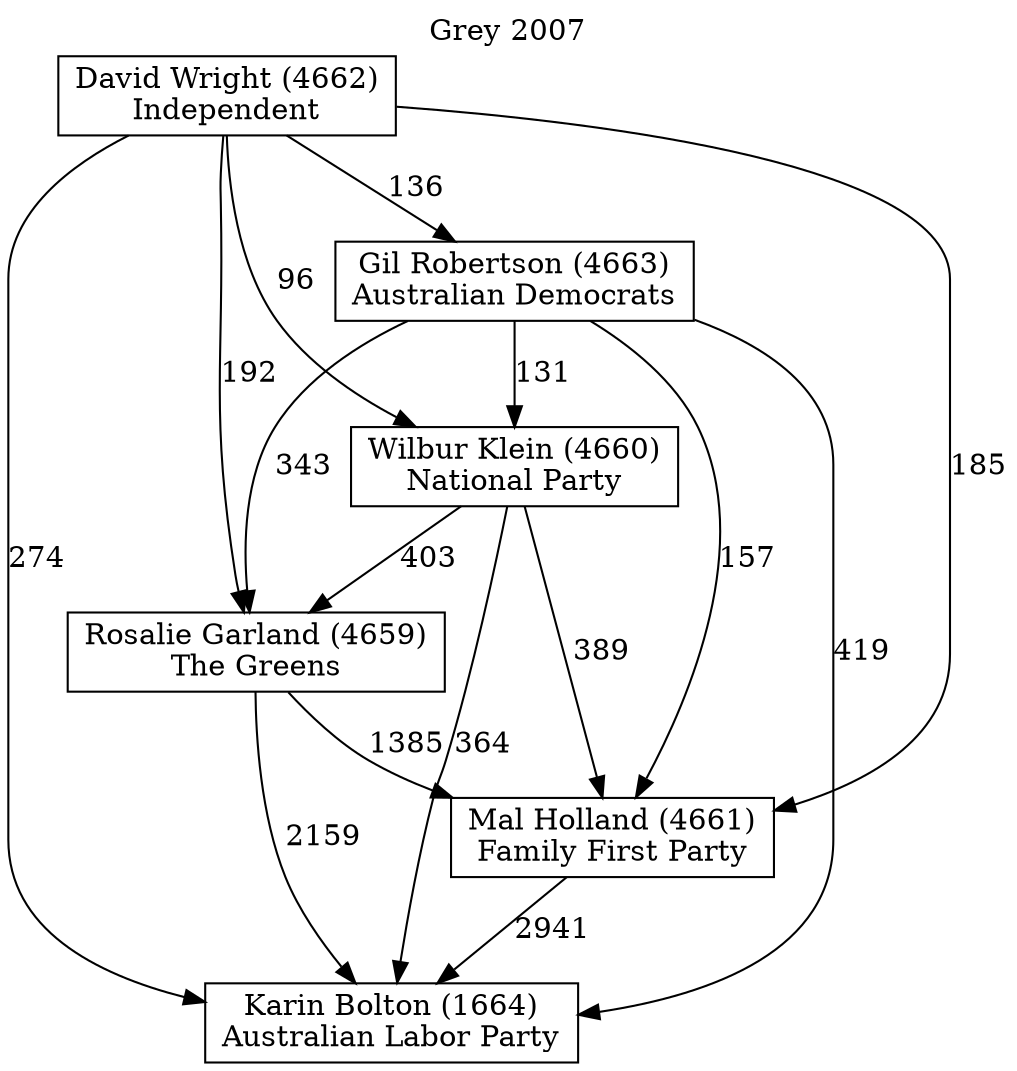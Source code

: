 // House preference flow
digraph "Karin Bolton (1664)_Grey_2007" {
	graph [label="Grey 2007" labelloc=t mclimit=10]
	node [shape=box]
	"Karin Bolton (1664)" [label="Karin Bolton (1664)
Australian Labor Party"]
	"Mal Holland (4661)" [label="Mal Holland (4661)
Family First Party"]
	"Rosalie Garland (4659)" [label="Rosalie Garland (4659)
The Greens"]
	"Wilbur Klein (4660)" [label="Wilbur Klein (4660)
National Party"]
	"Gil Robertson (4663)" [label="Gil Robertson (4663)
Australian Democrats"]
	"David Wright (4662)" [label="David Wright (4662)
Independent"]
	"Mal Holland (4661)" -> "Karin Bolton (1664)" [label=2941]
	"Rosalie Garland (4659)" -> "Mal Holland (4661)" [label=1385]
	"Wilbur Klein (4660)" -> "Rosalie Garland (4659)" [label=403]
	"Gil Robertson (4663)" -> "Wilbur Klein (4660)" [label=131]
	"David Wright (4662)" -> "Gil Robertson (4663)" [label=136]
	"Rosalie Garland (4659)" -> "Karin Bolton (1664)" [label=2159]
	"Wilbur Klein (4660)" -> "Karin Bolton (1664)" [label=364]
	"Gil Robertson (4663)" -> "Karin Bolton (1664)" [label=419]
	"David Wright (4662)" -> "Karin Bolton (1664)" [label=274]
	"David Wright (4662)" -> "Wilbur Klein (4660)" [label=96]
	"Gil Robertson (4663)" -> "Rosalie Garland (4659)" [label=343]
	"David Wright (4662)" -> "Rosalie Garland (4659)" [label=192]
	"Wilbur Klein (4660)" -> "Mal Holland (4661)" [label=389]
	"Gil Robertson (4663)" -> "Mal Holland (4661)" [label=157]
	"David Wright (4662)" -> "Mal Holland (4661)" [label=185]
}
